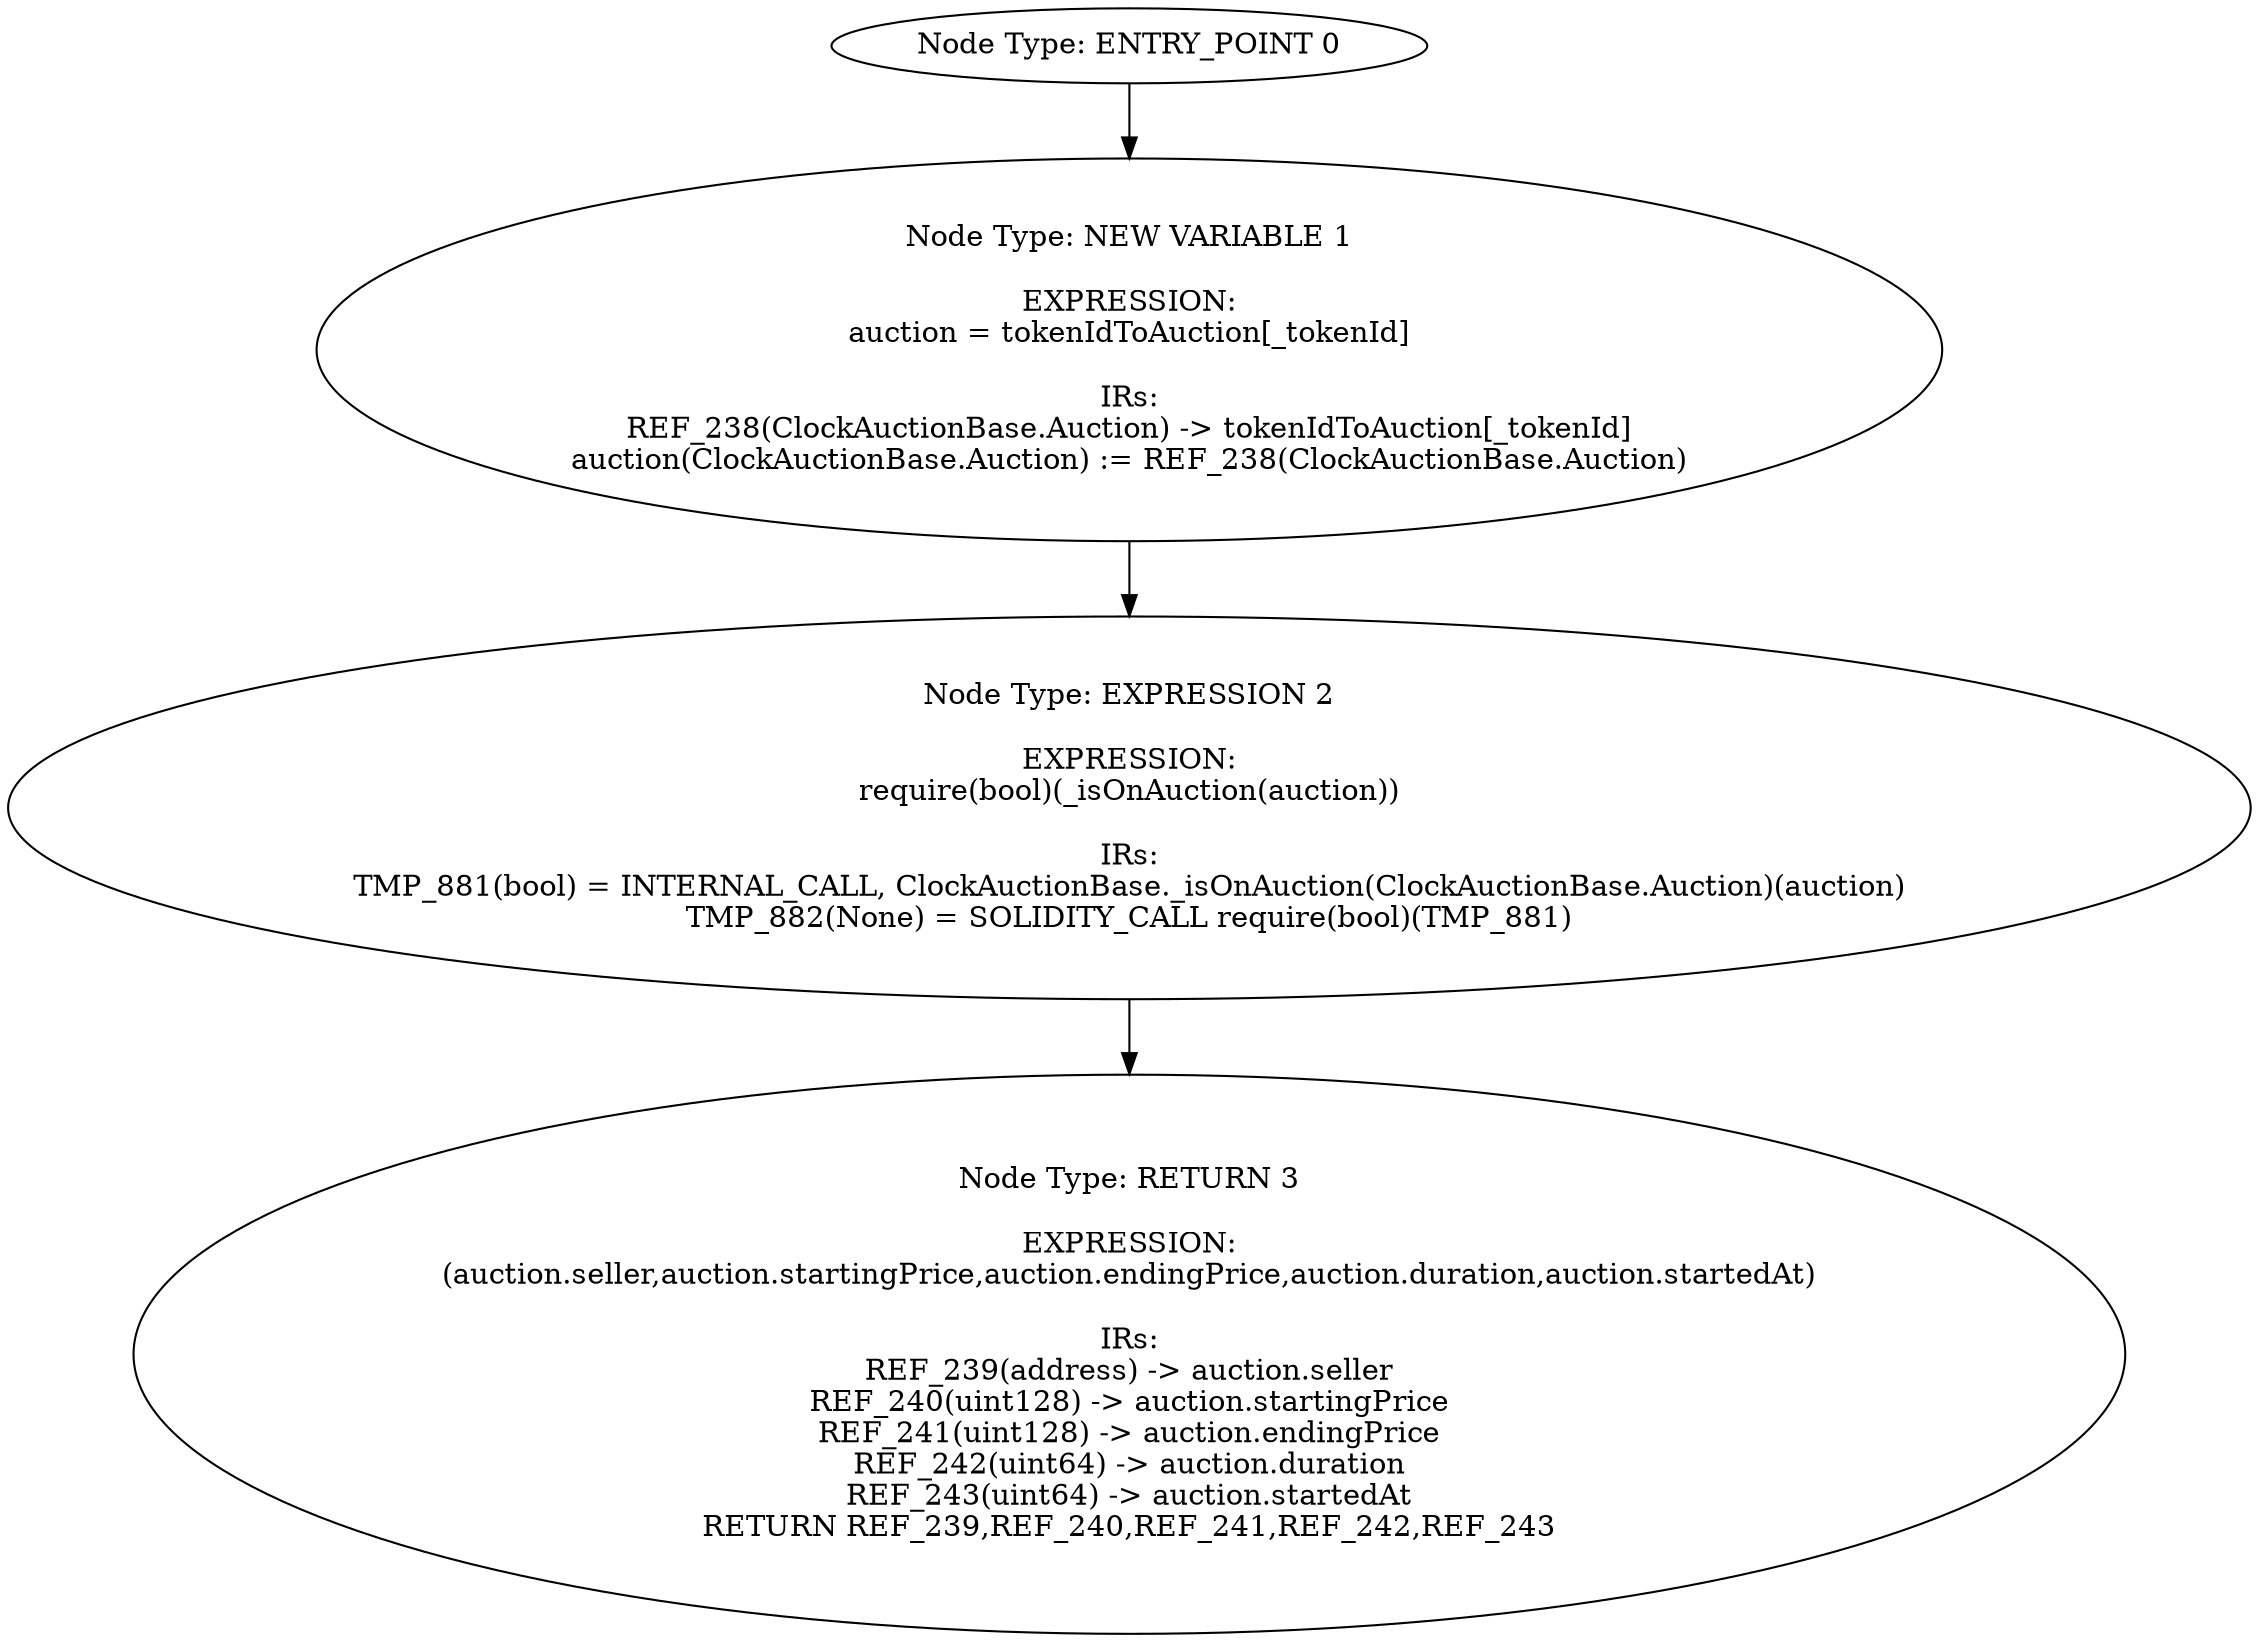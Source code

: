 digraph{
0[label="Node Type: ENTRY_POINT 0
"];
0->1;
1[label="Node Type: NEW VARIABLE 1

EXPRESSION:
auction = tokenIdToAuction[_tokenId]

IRs:
REF_238(ClockAuctionBase.Auction) -> tokenIdToAuction[_tokenId]
auction(ClockAuctionBase.Auction) := REF_238(ClockAuctionBase.Auction)"];
1->2;
2[label="Node Type: EXPRESSION 2

EXPRESSION:
require(bool)(_isOnAuction(auction))

IRs:
TMP_881(bool) = INTERNAL_CALL, ClockAuctionBase._isOnAuction(ClockAuctionBase.Auction)(auction)
TMP_882(None) = SOLIDITY_CALL require(bool)(TMP_881)"];
2->3;
3[label="Node Type: RETURN 3

EXPRESSION:
(auction.seller,auction.startingPrice,auction.endingPrice,auction.duration,auction.startedAt)

IRs:
REF_239(address) -> auction.seller
REF_240(uint128) -> auction.startingPrice
REF_241(uint128) -> auction.endingPrice
REF_242(uint64) -> auction.duration
REF_243(uint64) -> auction.startedAt
RETURN REF_239,REF_240,REF_241,REF_242,REF_243"];
}
